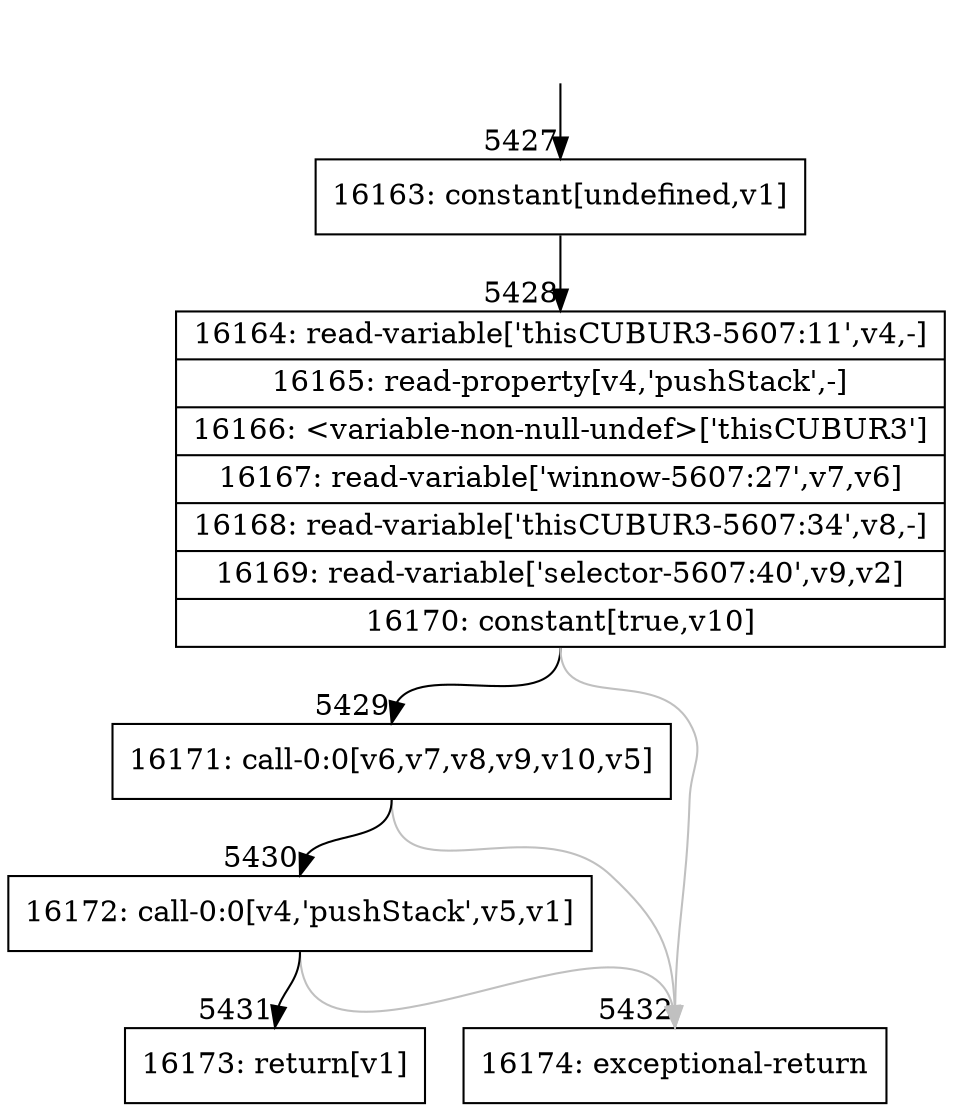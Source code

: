 digraph {
rankdir="TD"
BB_entry343[shape=none,label=""];
BB_entry343 -> BB5427 [tailport=s, headport=n, headlabel="    5427"]
BB5427 [shape=record label="{16163: constant[undefined,v1]}" ] 
BB5427 -> BB5428 [tailport=s, headport=n, headlabel="      5428"]
BB5428 [shape=record label="{16164: read-variable['thisCUBUR3-5607:11',v4,-]|16165: read-property[v4,'pushStack',-]|16166: \<variable-non-null-undef\>['thisCUBUR3']|16167: read-variable['winnow-5607:27',v7,v6]|16168: read-variable['thisCUBUR3-5607:34',v8,-]|16169: read-variable['selector-5607:40',v9,v2]|16170: constant[true,v10]}" ] 
BB5428 -> BB5429 [tailport=s, headport=n, headlabel="      5429"]
BB5428 -> BB5432 [tailport=s, headport=n, color=gray, headlabel="      5432"]
BB5429 [shape=record label="{16171: call-0:0[v6,v7,v8,v9,v10,v5]}" ] 
BB5429 -> BB5430 [tailport=s, headport=n, headlabel="      5430"]
BB5429 -> BB5432 [tailport=s, headport=n, color=gray]
BB5430 [shape=record label="{16172: call-0:0[v4,'pushStack',v5,v1]}" ] 
BB5430 -> BB5431 [tailport=s, headport=n, headlabel="      5431"]
BB5430 -> BB5432 [tailport=s, headport=n, color=gray]
BB5431 [shape=record label="{16173: return[v1]}" ] 
BB5432 [shape=record label="{16174: exceptional-return}" ] 
}
